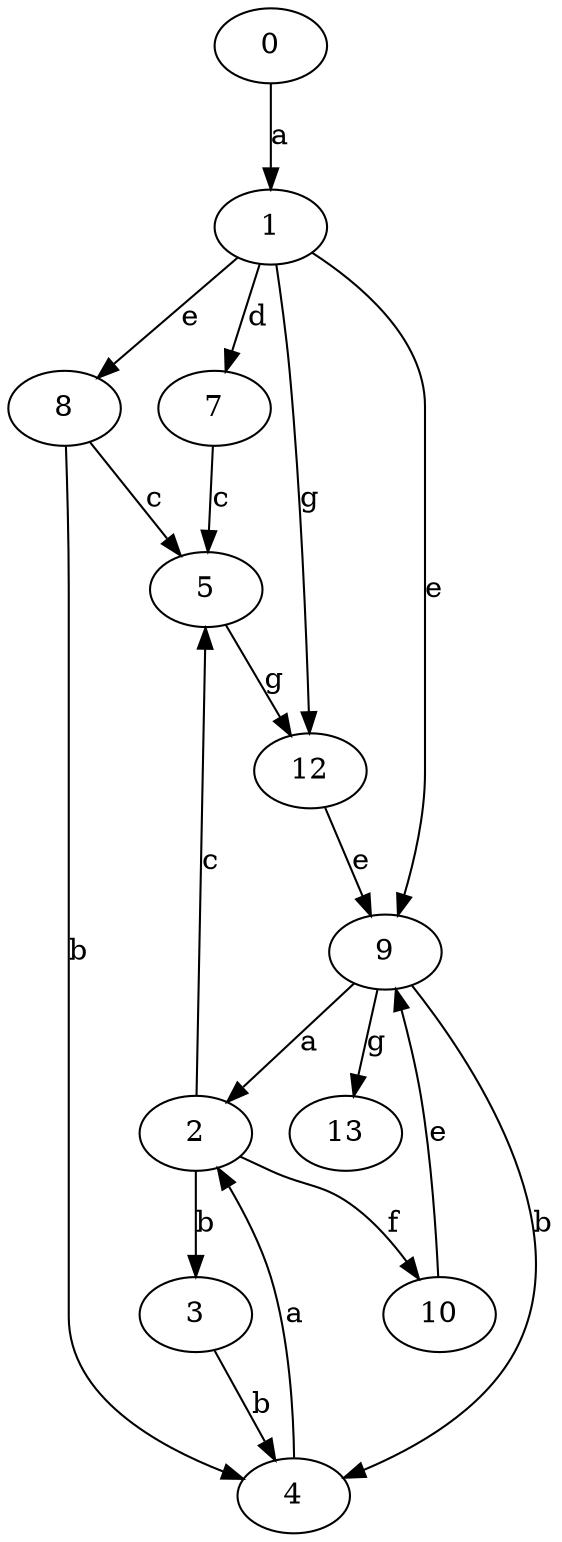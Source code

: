strict digraph  {
1;
0;
2;
3;
4;
5;
7;
8;
9;
10;
12;
13;
1 -> 7  [label=d];
1 -> 8  [label=e];
1 -> 9  [label=e];
1 -> 12  [label=g];
0 -> 1  [label=a];
2 -> 3  [label=b];
2 -> 5  [label=c];
2 -> 10  [label=f];
3 -> 4  [label=b];
4 -> 2  [label=a];
5 -> 12  [label=g];
7 -> 5  [label=c];
8 -> 4  [label=b];
8 -> 5  [label=c];
9 -> 2  [label=a];
9 -> 4  [label=b];
9 -> 13  [label=g];
10 -> 9  [label=e];
12 -> 9  [label=e];
}
